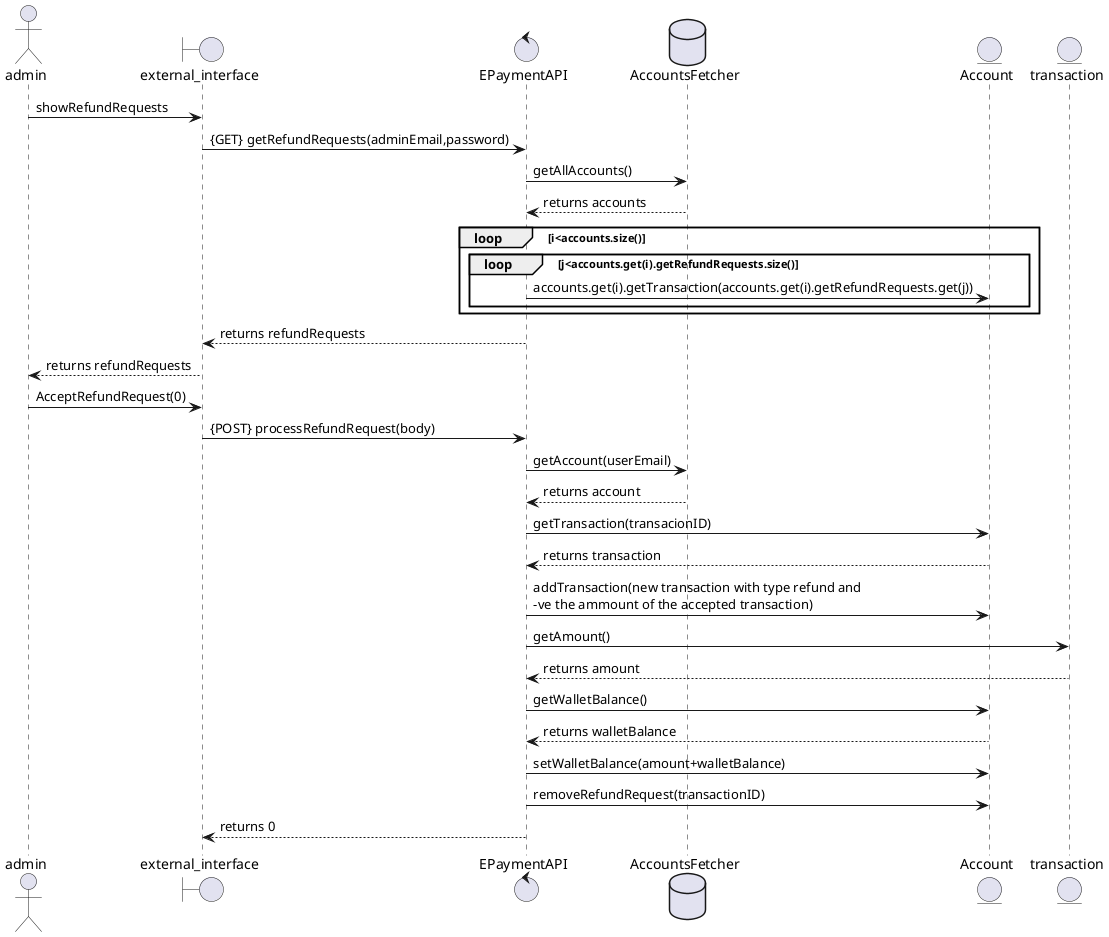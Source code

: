 @startuml admin_acceptRefund

actor admin
boundary external_interface as external_interface
control EPaymentAPI as EPaymentAPI
database AccountsFetcher as AccountsFetcher
entity Account as Account
entity transaction as transaction
admin->external_interface:showRefundRequests
external_interface->EPaymentAPI:{GET} getRefundRequests(adminEmail,password)
EPaymentAPI->AccountsFetcher:getAllAccounts()
AccountsFetcher-->EPaymentAPI:returns accounts

loop i<accounts.size()
    loop j<accounts.get(i).getRefundRequests.size()
    EPaymentAPI->Account:accounts.get(i).getTransaction(accounts.get(i).getRefundRequests.get(j))
    end    
end

EPaymentAPI-->external_interface:returns refundRequests
external_interface-->admin:returns refundRequests
admin->external_interface:AcceptRefundRequest(0)
external_interface->EPaymentAPI:{POST} processRefundRequest(body)
EPaymentAPI->AccountsFetcher:getAccount(userEmail)
AccountsFetcher-->EPaymentAPI:returns account
EPaymentAPI->Account:getTransaction(transacionID)
Account-->EPaymentAPI:returns transaction
EPaymentAPI->Account:addTransaction(new transaction with type refund and \n-ve the ammount of the accepted transaction)
EPaymentAPI->transaction:getAmount()
transaction-->EPaymentAPI:returns amount
EPaymentAPI->Account:getWalletBalance()
Account-->EPaymentAPI:returns walletBalance
EPaymentAPI->Account:setWalletBalance(amount+walletBalance)
EPaymentAPI->Account:removeRefundRequest(transactionID)
EPaymentAPI-->external_interface:returns 0
@enduml